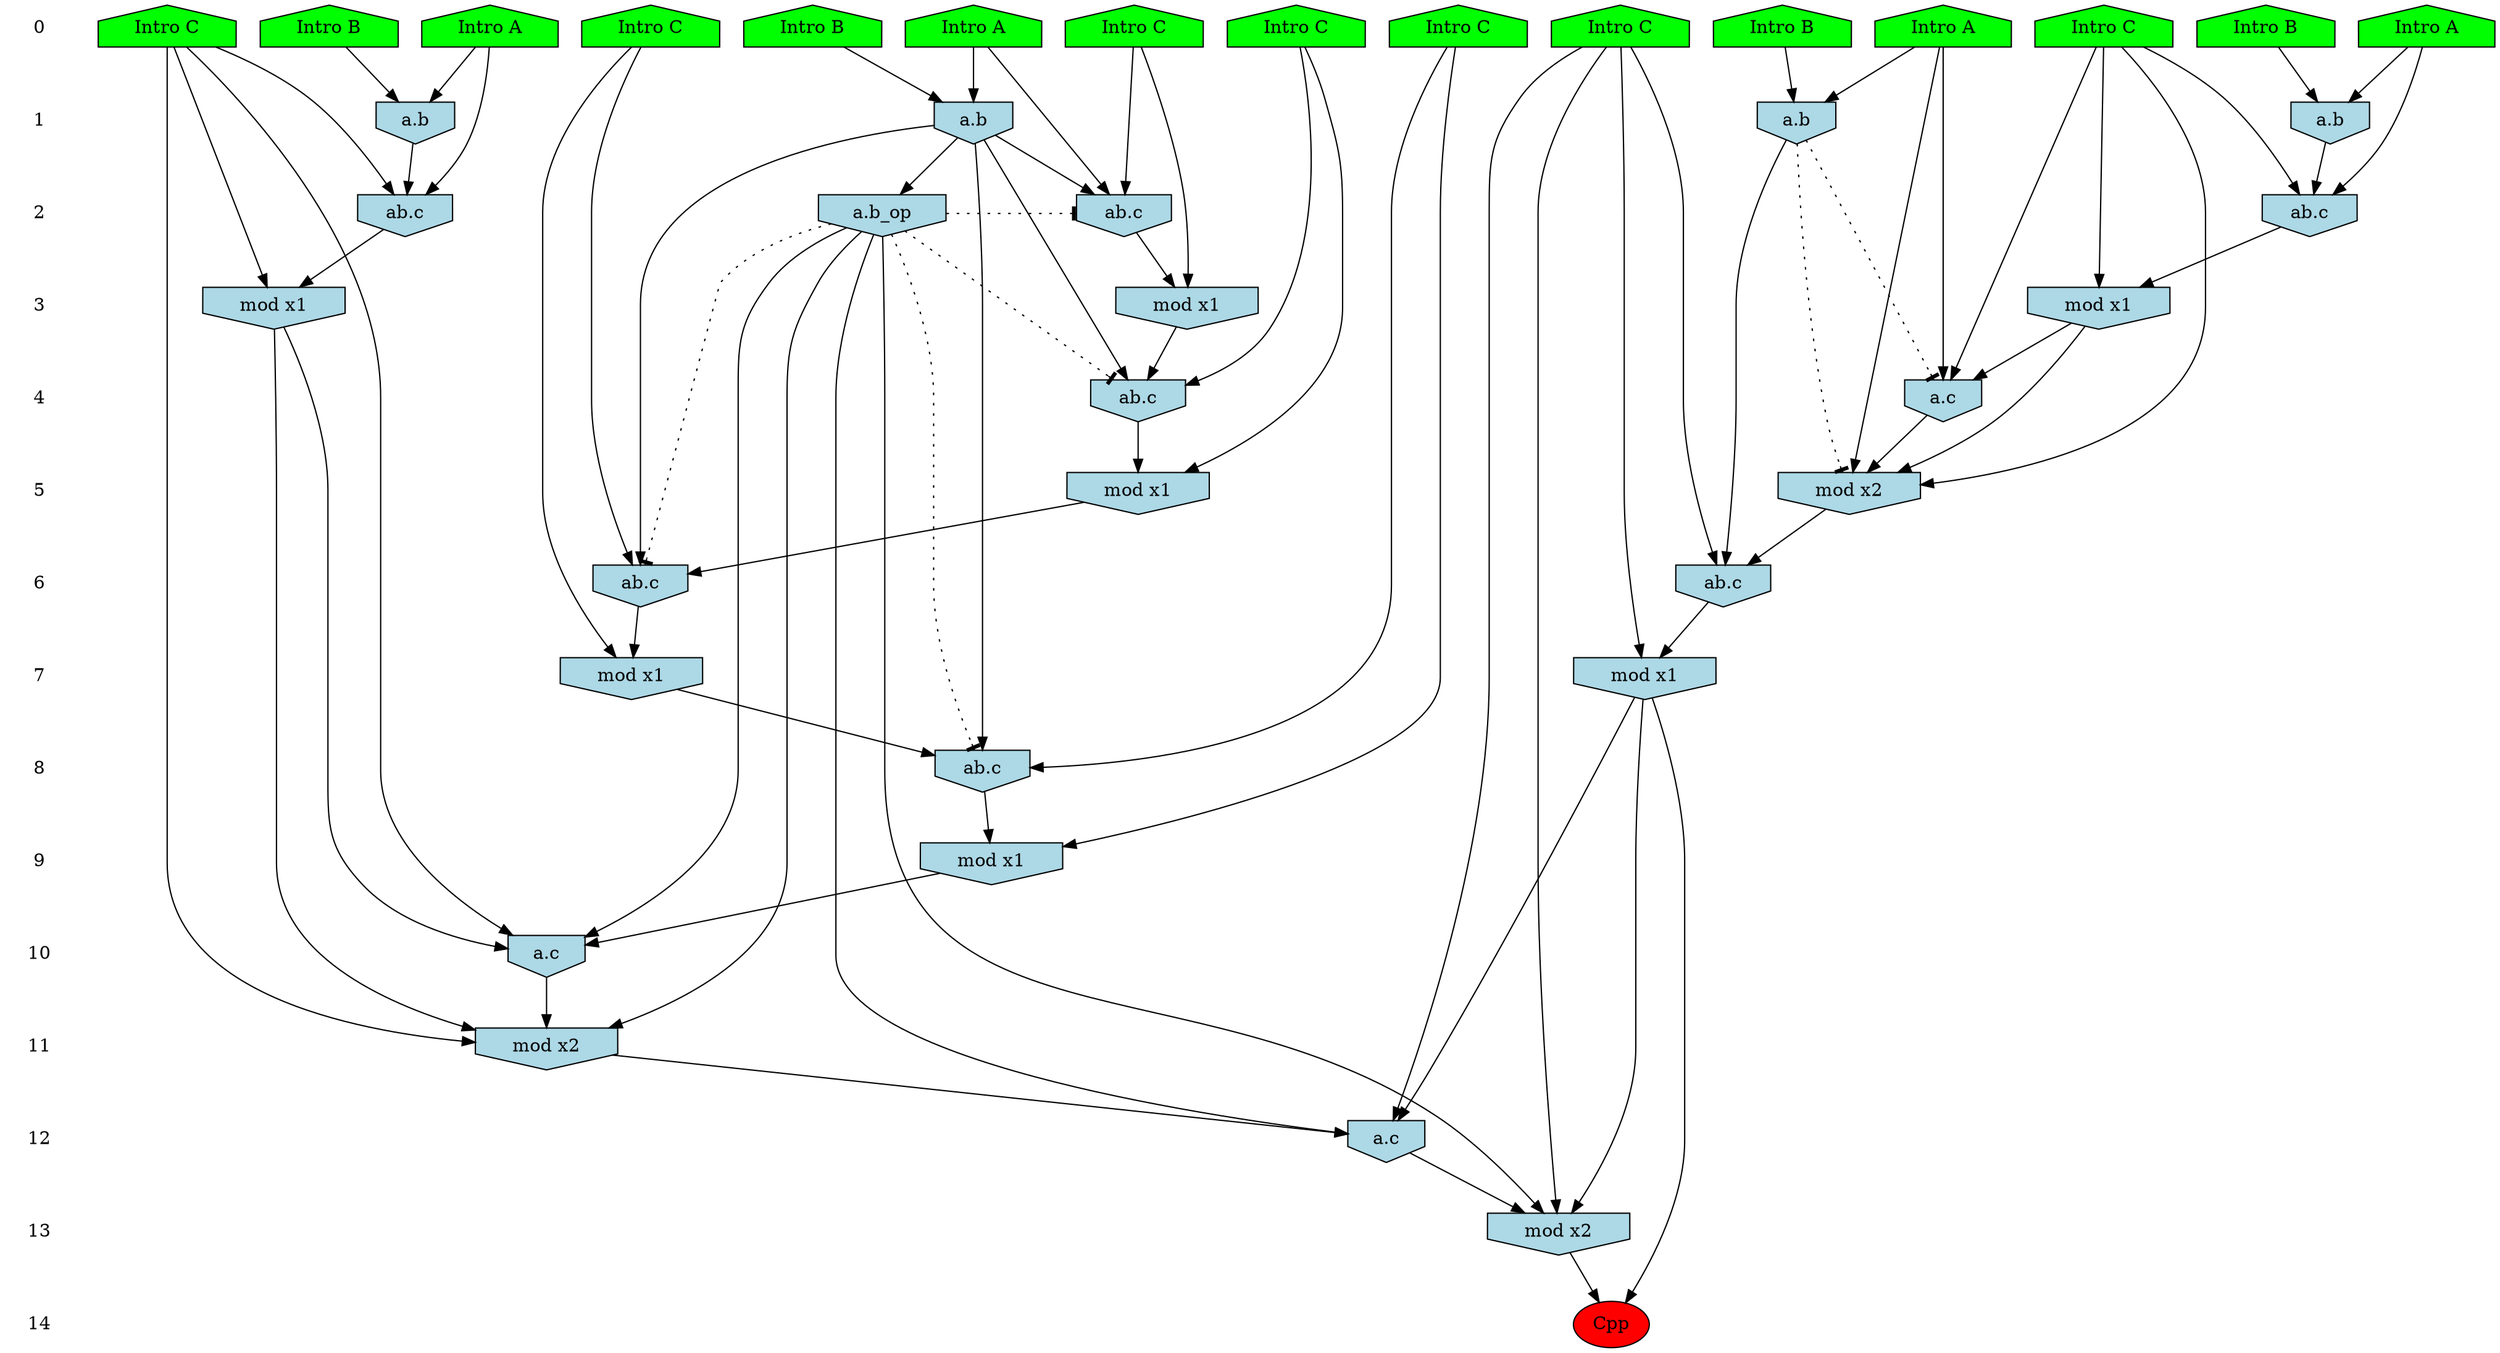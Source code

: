 /* Compression of 1 causal flows obtained in average at 2.061401E+01 t.u */
/* Compressed causal flows were: [3839] */
digraph G{
 ranksep=.5 ; 
{ rank = same ; "0" [shape=plaintext] ; node_1 [label ="Intro B", shape=house, style=filled, fillcolor=green] ;
node_2 [label ="Intro A", shape=house, style=filled, fillcolor=green] ;
node_3 [label ="Intro A", shape=house, style=filled, fillcolor=green] ;
node_4 [label ="Intro B", shape=house, style=filled, fillcolor=green] ;
node_5 [label ="Intro B", shape=house, style=filled, fillcolor=green] ;
node_6 [label ="Intro A", shape=house, style=filled, fillcolor=green] ;
node_7 [label ="Intro A", shape=house, style=filled, fillcolor=green] ;
node_8 [label ="Intro B", shape=house, style=filled, fillcolor=green] ;
node_9 [label ="Intro C", shape=house, style=filled, fillcolor=green] ;
node_10 [label ="Intro C", shape=house, style=filled, fillcolor=green] ;
node_11 [label ="Intro C", shape=house, style=filled, fillcolor=green] ;
node_12 [label ="Intro C", shape=house, style=filled, fillcolor=green] ;
node_13 [label ="Intro C", shape=house, style=filled, fillcolor=green] ;
node_14 [label ="Intro C", shape=house, style=filled, fillcolor=green] ;
node_15 [label ="Intro C", shape=house, style=filled, fillcolor=green] ;
}
{ rank = same ; "1" [shape=plaintext] ; node_16 [label="a.b", shape=invhouse, style=filled, fillcolor = lightblue] ;
node_19 [label="a.b", shape=invhouse, style=filled, fillcolor = lightblue] ;
node_22 [label="a.b", shape=invhouse, style=filled, fillcolor = lightblue] ;
node_34 [label="a.b", shape=invhouse, style=filled, fillcolor = lightblue] ;
}
{ rank = same ; "2" [shape=plaintext] ; node_17 [label="ab.c", shape=invhouse, style=filled, fillcolor = lightblue] ;
node_20 [label="ab.c", shape=invhouse, style=filled, fillcolor = lightblue] ;
node_23 [label="ab.c", shape=invhouse, style=filled, fillcolor = lightblue] ;
node_31 [label="a.b_op", shape=invhouse, style=filled, fillcolor = lightblue] ;
}
{ rank = same ; "3" [shape=plaintext] ; node_18 [label="mod x1", shape=invhouse, style=filled, fillcolor = lightblue] ;
node_21 [label="mod x1", shape=invhouse, style=filled, fillcolor = lightblue] ;
node_24 [label="mod x1", shape=invhouse, style=filled, fillcolor = lightblue] ;
}
{ rank = same ; "4" [shape=plaintext] ; node_25 [label="ab.c", shape=invhouse, style=filled, fillcolor = lightblue] ;
node_30 [label="a.c", shape=invhouse, style=filled, fillcolor = lightblue] ;
}
{ rank = same ; "5" [shape=plaintext] ; node_26 [label="mod x1", shape=invhouse, style=filled, fillcolor = lightblue] ;
node_33 [label="mod x2", shape=invhouse, style=filled, fillcolor = lightblue] ;
}
{ rank = same ; "6" [shape=plaintext] ; node_27 [label="ab.c", shape=invhouse, style=filled, fillcolor = lightblue] ;
node_35 [label="ab.c", shape=invhouse, style=filled, fillcolor = lightblue] ;
}
{ rank = same ; "7" [shape=plaintext] ; node_28 [label="mod x1", shape=invhouse, style=filled, fillcolor = lightblue] ;
node_36 [label="mod x1", shape=invhouse, style=filled, fillcolor = lightblue] ;
}
{ rank = same ; "8" [shape=plaintext] ; node_29 [label="ab.c", shape=invhouse, style=filled, fillcolor = lightblue] ;
}
{ rank = same ; "9" [shape=plaintext] ; node_32 [label="mod x1", shape=invhouse, style=filled, fillcolor = lightblue] ;
}
{ rank = same ; "10" [shape=plaintext] ; node_37 [label="a.c", shape=invhouse, style=filled, fillcolor = lightblue] ;
}
{ rank = same ; "11" [shape=plaintext] ; node_38 [label="mod x2", shape=invhouse, style=filled, fillcolor = lightblue] ;
}
{ rank = same ; "12" [shape=plaintext] ; node_39 [label="a.c", shape=invhouse, style=filled, fillcolor = lightblue] ;
}
{ rank = same ; "13" [shape=plaintext] ; node_40 [label="mod x2", shape=invhouse, style=filled, fillcolor = lightblue] ;
}
{ rank = same ; "14" [shape=plaintext] ; node_41 [label ="Cpp", style=filled, fillcolor=red] ;
}
"0" -> "1" [style="invis"]; 
"1" -> "2" [style="invis"]; 
"2" -> "3" [style="invis"]; 
"3" -> "4" [style="invis"]; 
"4" -> "5" [style="invis"]; 
"5" -> "6" [style="invis"]; 
"6" -> "7" [style="invis"]; 
"7" -> "8" [style="invis"]; 
"8" -> "9" [style="invis"]; 
"9" -> "10" [style="invis"]; 
"10" -> "11" [style="invis"]; 
"11" -> "12" [style="invis"]; 
"12" -> "13" [style="invis"]; 
"13" -> "14" [style="invis"]; 
node_4 -> node_16
node_6 -> node_16
node_6 -> node_17
node_11 -> node_17
node_16 -> node_17
node_11 -> node_18
node_17 -> node_18
node_2 -> node_19
node_8 -> node_19
node_2 -> node_20
node_15 -> node_20
node_19 -> node_20
node_15 -> node_21
node_20 -> node_21
node_1 -> node_22
node_3 -> node_22
node_3 -> node_23
node_13 -> node_23
node_22 -> node_23
node_13 -> node_24
node_23 -> node_24
node_10 -> node_25
node_22 -> node_25
node_24 -> node_25
node_10 -> node_26
node_25 -> node_26
node_9 -> node_27
node_22 -> node_27
node_26 -> node_27
node_9 -> node_28
node_27 -> node_28
node_14 -> node_29
node_22 -> node_29
node_28 -> node_29
node_7 -> node_30
node_15 -> node_30
node_21 -> node_30
node_22 -> node_31
node_14 -> node_32
node_29 -> node_32
node_7 -> node_33
node_15 -> node_33
node_21 -> node_33
node_30 -> node_33
node_5 -> node_34
node_7 -> node_34
node_12 -> node_35
node_33 -> node_35
node_34 -> node_35
node_12 -> node_36
node_35 -> node_36
node_11 -> node_37
node_18 -> node_37
node_31 -> node_37
node_32 -> node_37
node_11 -> node_38
node_18 -> node_38
node_31 -> node_38
node_37 -> node_38
node_12 -> node_39
node_31 -> node_39
node_36 -> node_39
node_38 -> node_39
node_12 -> node_40
node_31 -> node_40
node_36 -> node_40
node_39 -> node_40
node_36 -> node_41
node_40 -> node_41
node_31 -> node_29 [style=dotted, arrowhead = tee] 
node_31 -> node_27 [style=dotted, arrowhead = tee] 
node_31 -> node_25 [style=dotted, arrowhead = tee] 
node_31 -> node_23 [style=dotted, arrowhead = tee] 
node_34 -> node_33 [style=dotted, arrowhead = tee] 
node_34 -> node_30 [style=dotted, arrowhead = tee] 
}
/*
 Dot generation time: 0.000000
*/